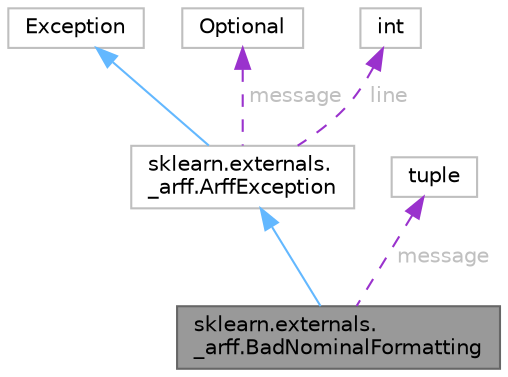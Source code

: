 digraph "sklearn.externals._arff.BadNominalFormatting"
{
 // LATEX_PDF_SIZE
  bgcolor="transparent";
  edge [fontname=Helvetica,fontsize=10,labelfontname=Helvetica,labelfontsize=10];
  node [fontname=Helvetica,fontsize=10,shape=box,height=0.2,width=0.4];
  Node1 [id="Node000001",label="sklearn.externals.\l_arff.BadNominalFormatting",height=0.2,width=0.4,color="gray40", fillcolor="grey60", style="filled", fontcolor="black",tooltip=" "];
  Node2 -> Node1 [id="edge6_Node000001_Node000002",dir="back",color="steelblue1",style="solid",tooltip=" "];
  Node2 [id="Node000002",label="sklearn.externals.\l_arff.ArffException",height=0.2,width=0.4,color="grey75", fillcolor="white", style="filled",URL="$d8/db5/classsklearn_1_1externals_1_1__arff_1_1ArffException.html",tooltip=" "];
  Node3 -> Node2 [id="edge7_Node000002_Node000003",dir="back",color="steelblue1",style="solid",tooltip=" "];
  Node3 [id="Node000003",label="Exception",height=0.2,width=0.4,color="grey75", fillcolor="white", style="filled",URL="$d4/d67/classException.html",tooltip=" "];
  Node4 -> Node2 [id="edge8_Node000002_Node000004",dir="back",color="darkorchid3",style="dashed",tooltip=" ",label=" message",fontcolor="grey" ];
  Node4 [id="Node000004",label="Optional",height=0.2,width=0.4,color="grey75", fillcolor="white", style="filled",tooltip=" "];
  Node5 -> Node2 [id="edge9_Node000002_Node000005",dir="back",color="darkorchid3",style="dashed",tooltip=" ",label=" line",fontcolor="grey" ];
  Node5 [id="Node000005",label="int",height=0.2,width=0.4,color="grey75", fillcolor="white", style="filled",tooltip=" "];
  Node6 -> Node1 [id="edge10_Node000001_Node000006",dir="back",color="darkorchid3",style="dashed",tooltip=" ",label=" message",fontcolor="grey" ];
  Node6 [id="Node000006",label="tuple",height=0.2,width=0.4,color="grey75", fillcolor="white", style="filled",tooltip=" "];
}
